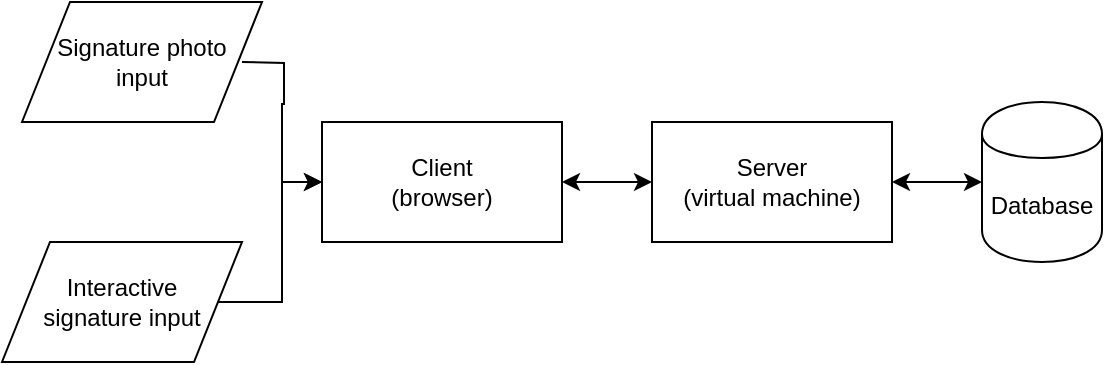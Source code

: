 <mxfile version="12.2.9" type="github" pages="1">
  <diagram id="NrIvqm2L9wh9Wv8_eSVh" name="Page-1">
    <mxGraphModel dx="931" dy="623" grid="1" gridSize="10" guides="1" tooltips="1" connect="1" arrows="1" fold="1" page="1" pageScale="1" pageWidth="827" pageHeight="1169" math="0" shadow="0">
      <root>
        <mxCell id="0"/>
        <mxCell id="1" parent="0"/>
        <mxCell id="HKB_gZVolKfRAvYPVZ23-1" value="Database" style="shape=cylinder;whiteSpace=wrap;html=1;boundedLbl=1;backgroundOutline=1;" vertex="1" parent="1">
          <mxGeometry x="580" y="130" width="60" height="80" as="geometry"/>
        </mxCell>
        <mxCell id="HKB_gZVolKfRAvYPVZ23-2" value="Server&lt;br&gt;(virtual machine)" style="rounded=0;whiteSpace=wrap;html=1;" vertex="1" parent="1">
          <mxGeometry x="415" y="140" width="120" height="60" as="geometry"/>
        </mxCell>
        <mxCell id="HKB_gZVolKfRAvYPVZ23-7" value="Client&lt;br&gt;(browser)" style="rounded=0;whiteSpace=wrap;html=1;" vertex="1" parent="1">
          <mxGeometry x="250" y="140" width="120" height="60" as="geometry"/>
        </mxCell>
        <mxCell id="HKB_gZVolKfRAvYPVZ23-13" style="edgeStyle=orthogonalEdgeStyle;rounded=0;orthogonalLoop=1;jettySize=auto;html=1;entryX=0;entryY=0.5;entryDx=0;entryDy=0;exitX=1;exitY=0.5;exitDx=0;exitDy=0;" edge="1" parent="1" source="HKB_gZVolKfRAvYPVZ23-23" target="HKB_gZVolKfRAvYPVZ23-7">
          <mxGeometry relative="1" as="geometry">
            <mxPoint x="210" y="230" as="sourcePoint"/>
          </mxGeometry>
        </mxCell>
        <mxCell id="HKB_gZVolKfRAvYPVZ23-14" style="edgeStyle=orthogonalEdgeStyle;rounded=0;orthogonalLoop=1;jettySize=auto;html=1;entryX=0;entryY=0.5;entryDx=0;entryDy=0;" edge="1" parent="1" target="HKB_gZVolKfRAvYPVZ23-7">
          <mxGeometry relative="1" as="geometry">
            <mxPoint x="400" y="305" as="targetPoint"/>
            <mxPoint x="210" y="110" as="sourcePoint"/>
          </mxGeometry>
        </mxCell>
        <mxCell id="HKB_gZVolKfRAvYPVZ23-19" value="" style="endArrow=classic;startArrow=classic;html=1;entryX=0;entryY=0.5;entryDx=0;entryDy=0;exitX=1;exitY=0.5;exitDx=0;exitDy=0;" edge="1" parent="1" source="HKB_gZVolKfRAvYPVZ23-2" target="HKB_gZVolKfRAvYPVZ23-1">
          <mxGeometry width="50" height="50" relative="1" as="geometry">
            <mxPoint x="520" y="190" as="sourcePoint"/>
            <mxPoint x="570" y="140" as="targetPoint"/>
          </mxGeometry>
        </mxCell>
        <mxCell id="HKB_gZVolKfRAvYPVZ23-20" value="" style="endArrow=classic;startArrow=classic;html=1;exitX=1;exitY=0.5;exitDx=0;exitDy=0;entryX=0;entryY=0.5;entryDx=0;entryDy=0;" edge="1" parent="1" target="HKB_gZVolKfRAvYPVZ23-2">
          <mxGeometry width="50" height="50" relative="1" as="geometry">
            <mxPoint x="370" y="170" as="sourcePoint"/>
            <mxPoint x="400" y="140" as="targetPoint"/>
          </mxGeometry>
        </mxCell>
        <mxCell id="HKB_gZVolKfRAvYPVZ23-22" value="&lt;span style=&quot;white-space: normal&quot;&gt;Signature photo&lt;br&gt;input&lt;/span&gt;" style="shape=parallelogram;perimeter=parallelogramPerimeter;whiteSpace=wrap;html=1;" vertex="1" parent="1">
          <mxGeometry x="100" y="80" width="120" height="60" as="geometry"/>
        </mxCell>
        <mxCell id="HKB_gZVolKfRAvYPVZ23-23" value="Interactive&lt;br&gt;signature input&lt;span style=&quot;white-space: normal&quot;&gt;&lt;br&gt;&lt;/span&gt;" style="shape=parallelogram;perimeter=parallelogramPerimeter;whiteSpace=wrap;html=1;" vertex="1" parent="1">
          <mxGeometry x="90" y="200" width="120" height="60" as="geometry"/>
        </mxCell>
      </root>
    </mxGraphModel>
  </diagram>
</mxfile>
